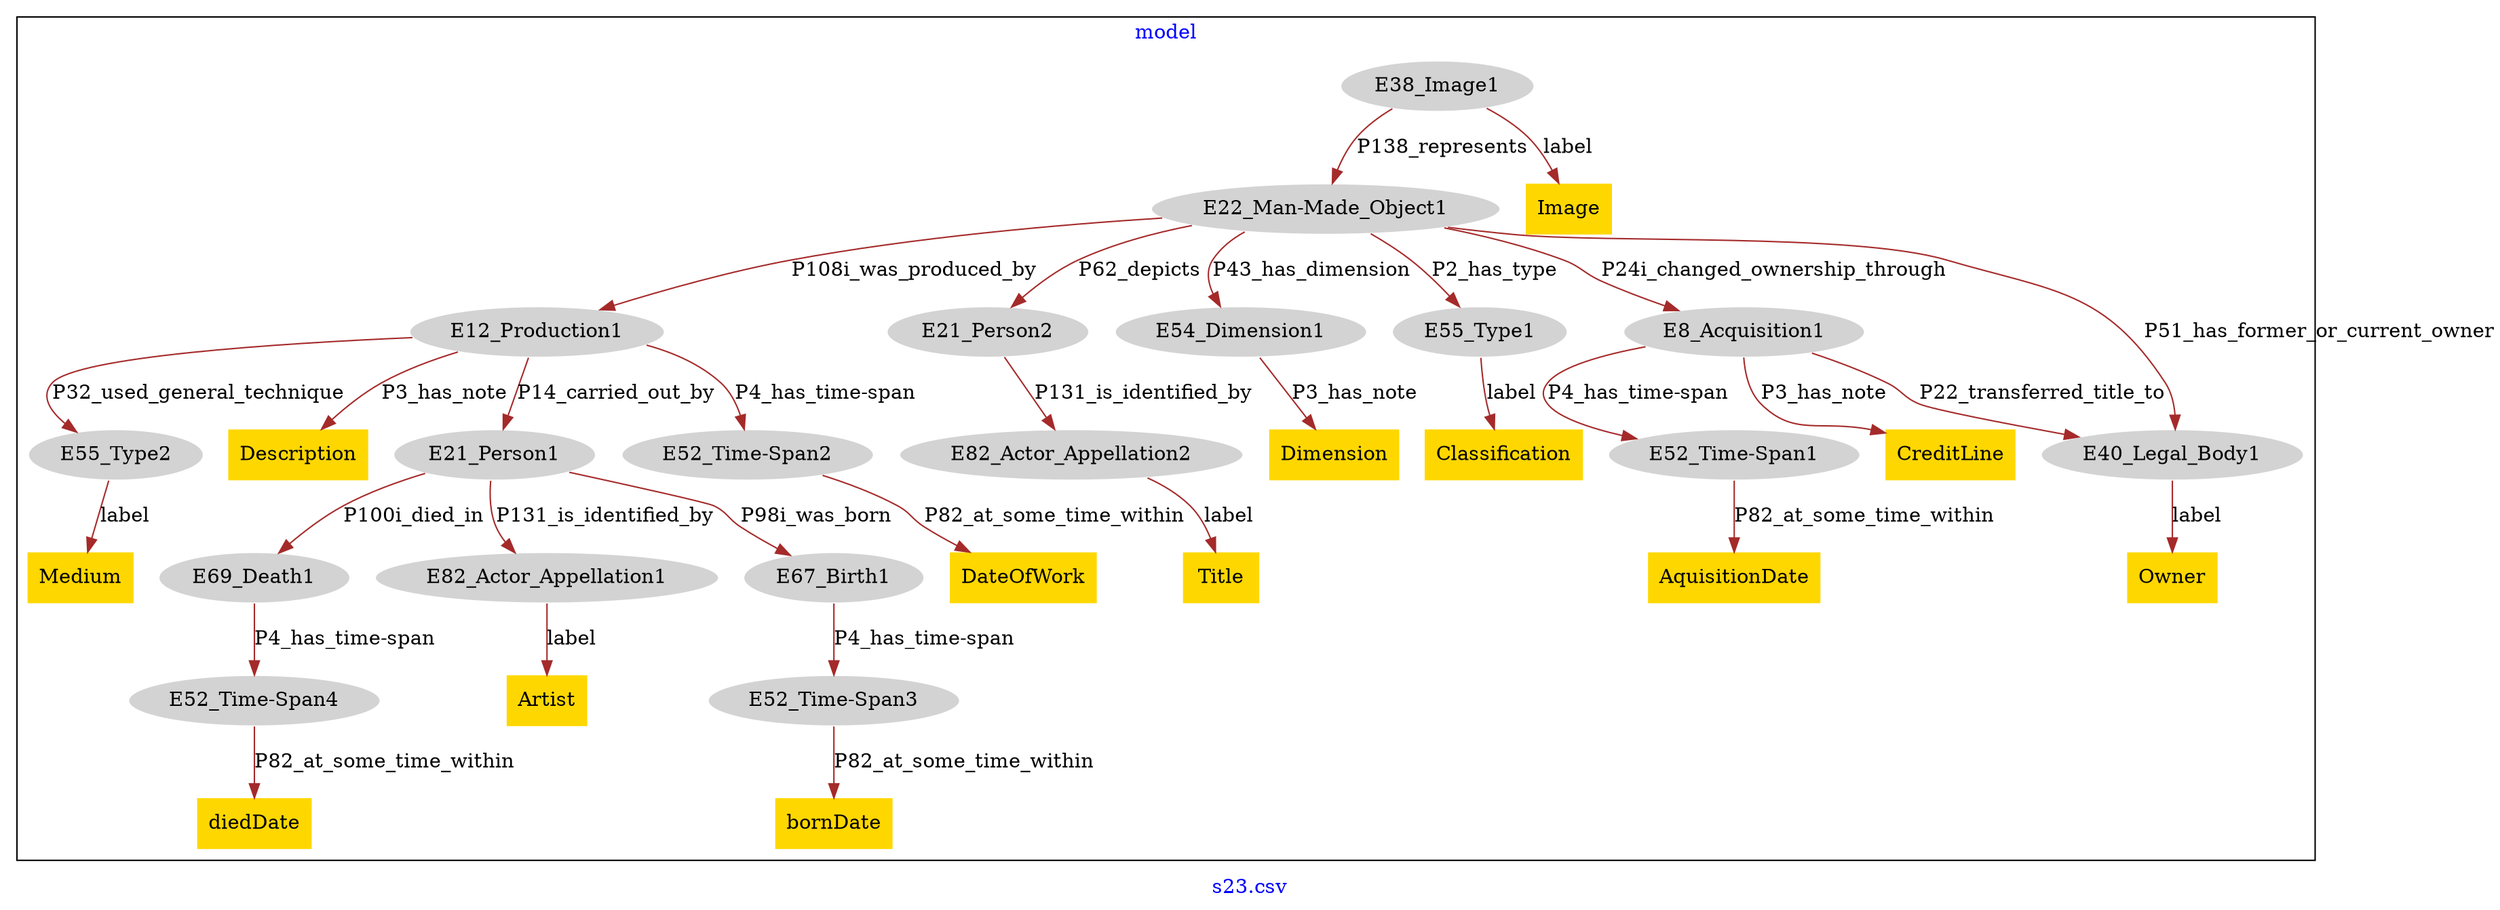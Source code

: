 digraph n0 {
fontcolor="blue"
remincross="true"
label="s23.csv"
subgraph cluster {
label="model"
n2[style="filled",color="white",fillcolor="lightgray",label="E12_Production1"];
n3[style="filled",color="white",fillcolor="lightgray",label="E21_Person1"];
n4[style="filled",color="white",fillcolor="lightgray",label="E52_Time-Span2"];
n5[style="filled",color="white",fillcolor="lightgray",label="E55_Type2"];
n6[style="filled",color="white",fillcolor="lightgray",label="E67_Birth1"];
n7[style="filled",color="white",fillcolor="lightgray",label="E69_Death1"];
n8[style="filled",color="white",fillcolor="lightgray",label="E82_Actor_Appellation1"];
n9[style="filled",color="white",fillcolor="lightgray",label="E21_Person2"];
n10[style="filled",color="white",fillcolor="lightgray",label="E82_Actor_Appellation2"];
n11[style="filled",color="white",fillcolor="lightgray",label="E22_Man-Made_Object1"];
n12[style="filled",color="white",fillcolor="lightgray",label="E54_Dimension1"];
n13[style="filled",color="white",fillcolor="lightgray",label="E55_Type1"];
n14[style="filled",color="white",fillcolor="lightgray",label="E8_Acquisition1"];
n15[style="filled",color="white",fillcolor="lightgray",label="E38_Image1"];
n16[style="filled",color="white",fillcolor="lightgray",label="E52_Time-Span3"];
n17[style="filled",color="white",fillcolor="lightgray",label="E52_Time-Span4"];
n18[style="filled",color="white",fillcolor="lightgray",label="E40_Legal_Body1"];
n19[style="filled",color="white",fillcolor="lightgray",label="E52_Time-Span1"];
n20[shape="plaintext",style="filled",fillcolor="gold",label="diedDate"];
n21[shape="plaintext",style="filled",fillcolor="gold",label="Classification"];
n22[shape="plaintext",style="filled",fillcolor="gold",label="Artist"];
n23[shape="plaintext",style="filled",fillcolor="gold",label="bornDate"];
n24[shape="plaintext",style="filled",fillcolor="gold",label="Title"];
n25[shape="plaintext",style="filled",fillcolor="gold",label="DateOfWork"];
n26[shape="plaintext",style="filled",fillcolor="gold",label="CreditLine"];
n27[shape="plaintext",style="filled",fillcolor="gold",label="Image"];
n28[shape="plaintext",style="filled",fillcolor="gold",label="Description"];
n29[shape="plaintext",style="filled",fillcolor="gold",label="Owner"];
n30[shape="plaintext",style="filled",fillcolor="gold",label="AquisitionDate"];
n31[shape="plaintext",style="filled",fillcolor="gold",label="Medium"];
n32[shape="plaintext",style="filled",fillcolor="gold",label="Dimension"];
}
n2 -> n3[color="brown",fontcolor="black",label="P14_carried_out_by"]
n2 -> n4[color="brown",fontcolor="black",label="P4_has_time-span"]
n2 -> n5[color="brown",fontcolor="black",label="P32_used_general_technique"]
n3 -> n6[color="brown",fontcolor="black",label="P98i_was_born"]
n3 -> n7[color="brown",fontcolor="black",label="P100i_died_in"]
n3 -> n8[color="brown",fontcolor="black",label="P131_is_identified_by"]
n9 -> n10[color="brown",fontcolor="black",label="P131_is_identified_by"]
n11 -> n2[color="brown",fontcolor="black",label="P108i_was_produced_by"]
n11 -> n9[color="brown",fontcolor="black",label="P62_depicts"]
n11 -> n12[color="brown",fontcolor="black",label="P43_has_dimension"]
n11 -> n13[color="brown",fontcolor="black",label="P2_has_type"]
n11 -> n14[color="brown",fontcolor="black",label="P24i_changed_ownership_through"]
n15 -> n11[color="brown",fontcolor="black",label="P138_represents"]
n6 -> n16[color="brown",fontcolor="black",label="P4_has_time-span"]
n7 -> n17[color="brown",fontcolor="black",label="P4_has_time-span"]
n14 -> n18[color="brown",fontcolor="black",label="P22_transferred_title_to"]
n14 -> n19[color="brown",fontcolor="black",label="P4_has_time-span"]
n17 -> n20[color="brown",fontcolor="black",label="P82_at_some_time_within"]
n13 -> n21[color="brown",fontcolor="black",label="label"]
n8 -> n22[color="brown",fontcolor="black",label="label"]
n16 -> n23[color="brown",fontcolor="black",label="P82_at_some_time_within"]
n10 -> n24[color="brown",fontcolor="black",label="label"]
n4 -> n25[color="brown",fontcolor="black",label="P82_at_some_time_within"]
n14 -> n26[color="brown",fontcolor="black",label="P3_has_note"]
n15 -> n27[color="brown",fontcolor="black",label="label"]
n2 -> n28[color="brown",fontcolor="black",label="P3_has_note"]
n18 -> n29[color="brown",fontcolor="black",label="label"]
n19 -> n30[color="brown",fontcolor="black",label="P82_at_some_time_within"]
n5 -> n31[color="brown",fontcolor="black",label="label"]
n12 -> n32[color="brown",fontcolor="black",label="P3_has_note"]
n11 -> n18[color="brown",fontcolor="black",label="P51_has_former_or_current_owner"]
}
